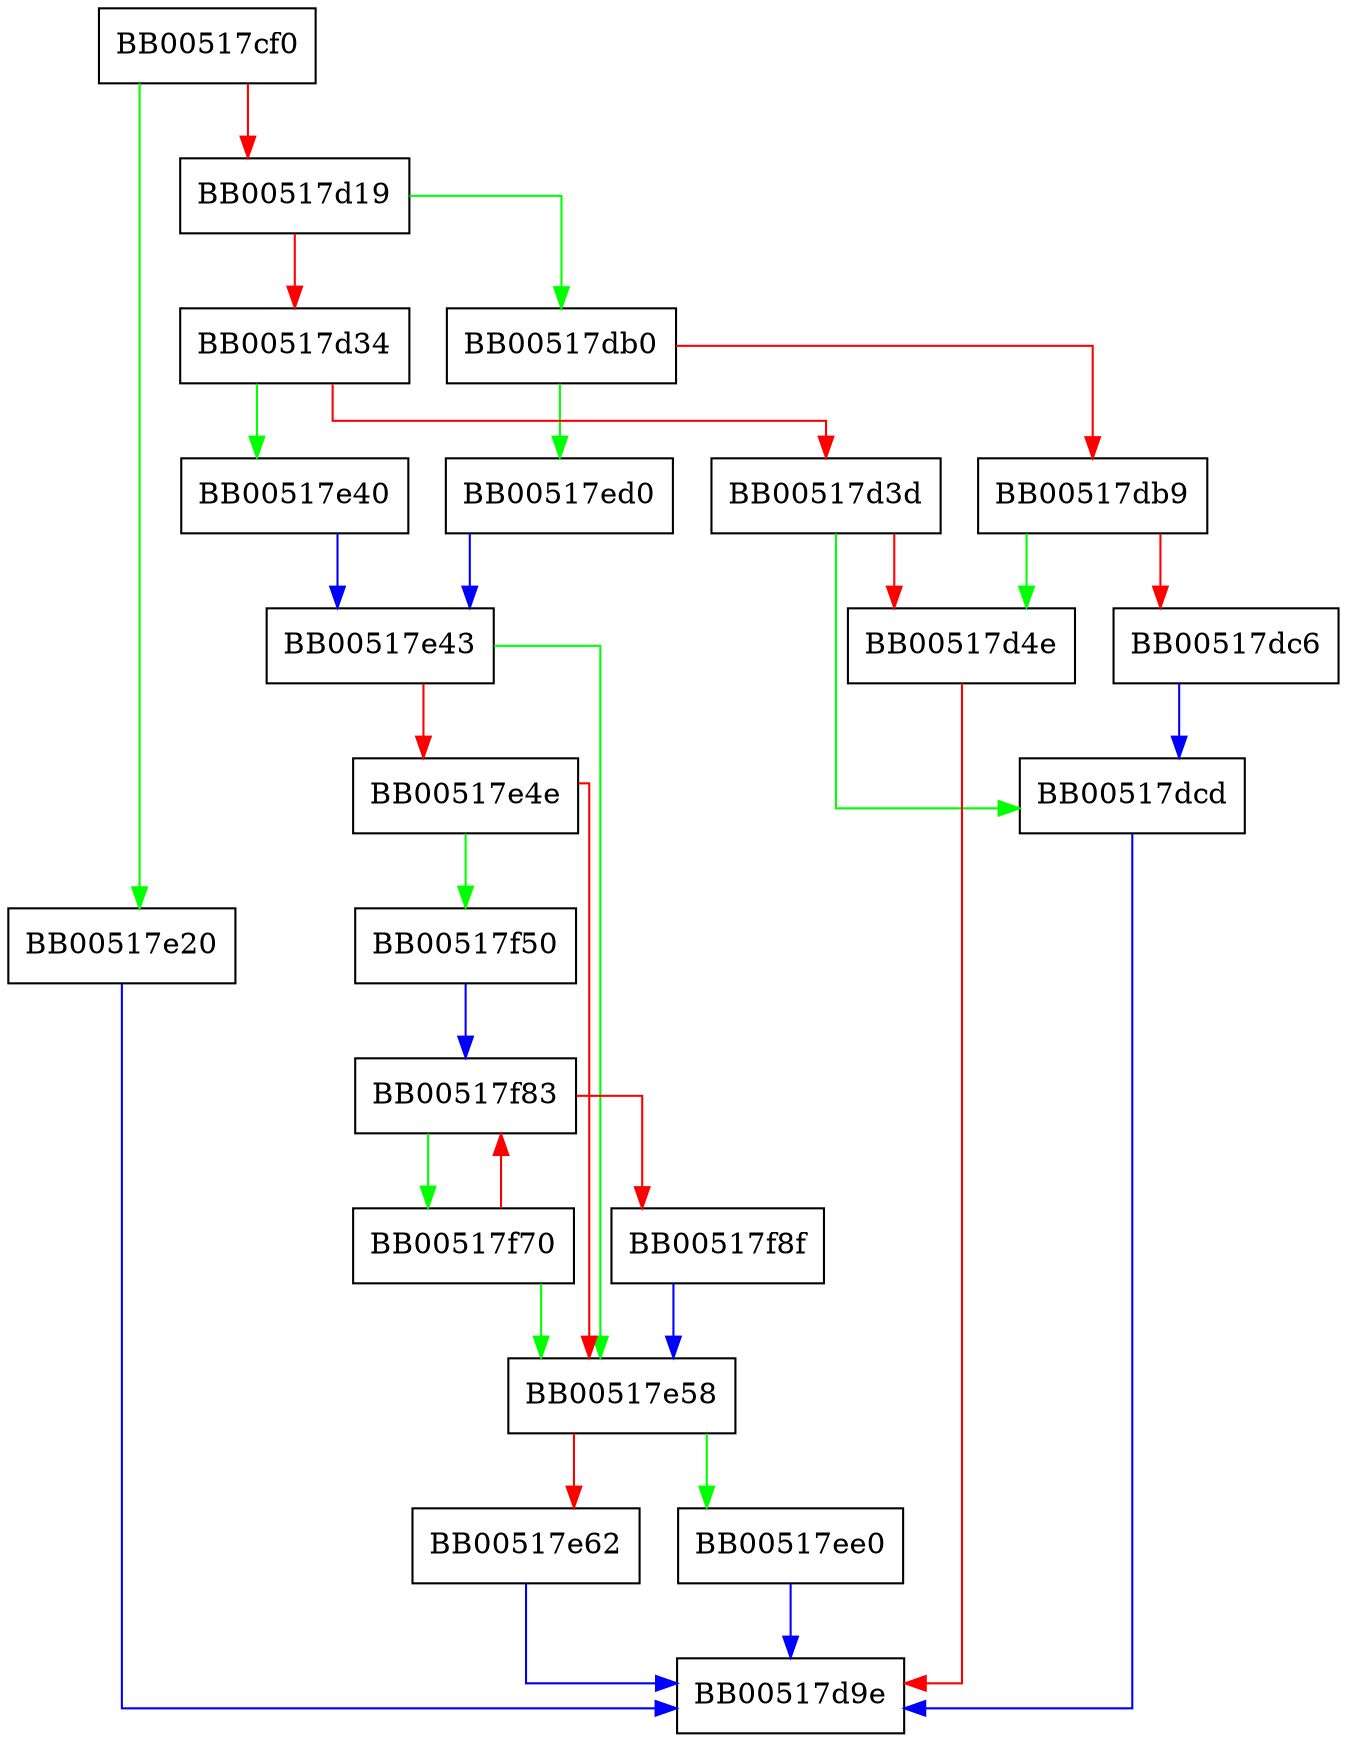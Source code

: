 digraph ASN1_TIME_print_ex {
  node [shape="box"];
  graph [splines=ortho];
  BB00517cf0 -> BB00517e20 [color="green"];
  BB00517cf0 -> BB00517d19 [color="red"];
  BB00517d19 -> BB00517db0 [color="green"];
  BB00517d19 -> BB00517d34 [color="red"];
  BB00517d34 -> BB00517e40 [color="green"];
  BB00517d34 -> BB00517d3d [color="red"];
  BB00517d3d -> BB00517dcd [color="green"];
  BB00517d3d -> BB00517d4e [color="red"];
  BB00517d4e -> BB00517d9e [color="red"];
  BB00517db0 -> BB00517ed0 [color="green"];
  BB00517db0 -> BB00517db9 [color="red"];
  BB00517db9 -> BB00517d4e [color="green"];
  BB00517db9 -> BB00517dc6 [color="red"];
  BB00517dc6 -> BB00517dcd [color="blue"];
  BB00517dcd -> BB00517d9e [color="blue"];
  BB00517e20 -> BB00517d9e [color="blue"];
  BB00517e40 -> BB00517e43 [color="blue"];
  BB00517e43 -> BB00517e58 [color="green"];
  BB00517e43 -> BB00517e4e [color="red"];
  BB00517e4e -> BB00517f50 [color="green"];
  BB00517e4e -> BB00517e58 [color="red"];
  BB00517e58 -> BB00517ee0 [color="green"];
  BB00517e58 -> BB00517e62 [color="red"];
  BB00517e62 -> BB00517d9e [color="blue"];
  BB00517ed0 -> BB00517e43 [color="blue"];
  BB00517ee0 -> BB00517d9e [color="blue"];
  BB00517f50 -> BB00517f83 [color="blue"];
  BB00517f70 -> BB00517e58 [color="green"];
  BB00517f70 -> BB00517f83 [color="red"];
  BB00517f83 -> BB00517f70 [color="green"];
  BB00517f83 -> BB00517f8f [color="red"];
  BB00517f8f -> BB00517e58 [color="blue"];
}